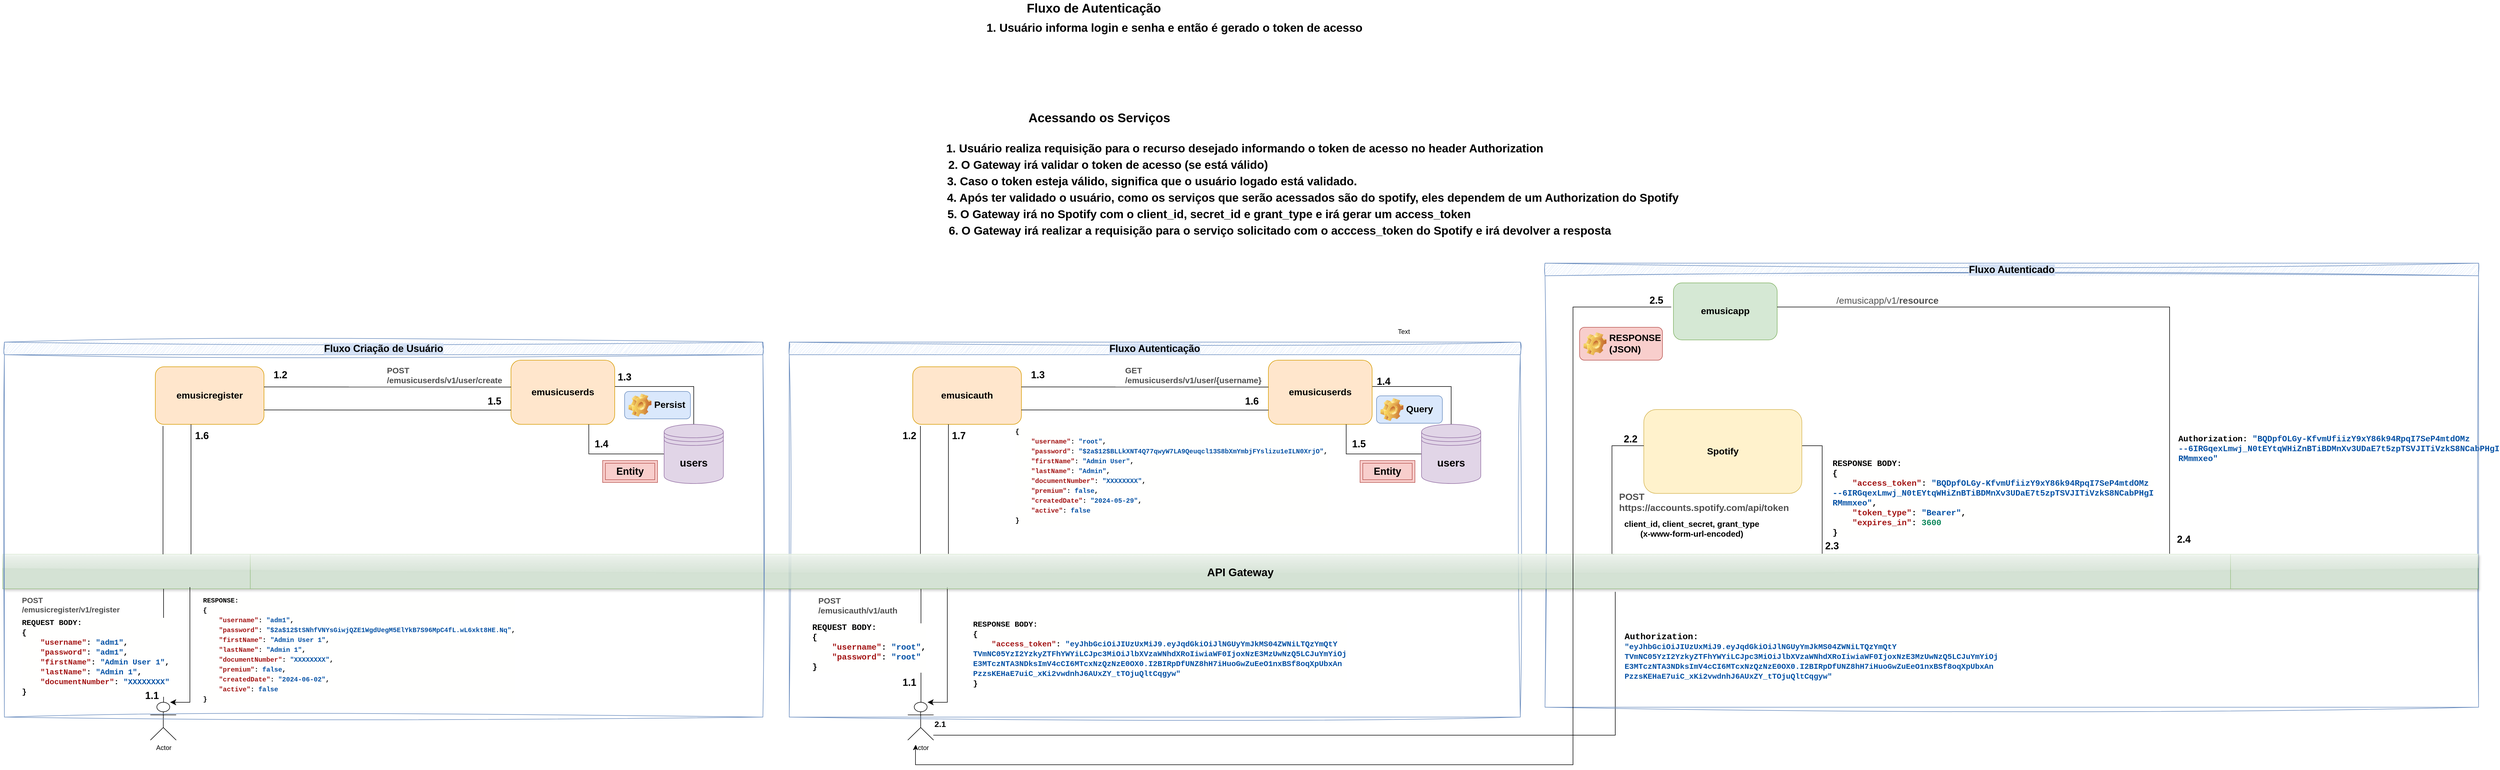 <mxfile version="24.4.13" type="github">
  <diagram name="Página-1" id="m4aAeRVmK_SpN2Lb98Ue">
    <mxGraphModel dx="3086" dy="1766" grid="1" gridSize="10" guides="1" tooltips="1" connect="1" arrows="1" fold="1" page="1" pageScale="1" pageWidth="400" pageHeight="1000" math="0" shadow="0">
      <root>
        <mxCell id="0" />
        <mxCell id="1" parent="0" />
        <mxCell id="HubkeISPRBbHYDE73yQU-1" value="Actor" style="shape=umlActor;verticalLabelPosition=bottom;verticalAlign=top;html=1;outlineConnect=0;" parent="1" vertex="1">
          <mxGeometry x="256" y="841" width="47" height="69" as="geometry" />
        </mxCell>
        <mxCell id="HubkeISPRBbHYDE73yQU-2" value="emusicauth" style="rounded=1;whiteSpace=wrap;html=1;fontSize=17;fillColor=#ffe6cc;strokeColor=#d79b00;fontStyle=1" parent="1" vertex="1">
          <mxGeometry x="265" y="229" width="198" height="105" as="geometry" />
        </mxCell>
        <mxCell id="HubkeISPRBbHYDE73yQU-3" value="" style="edgeStyle=elbowEdgeStyle;elbow=vertical;endArrow=none;html=1;curved=0;rounded=0;endSize=8;startSize=8;endFill=0;" parent="1" edge="1">
          <mxGeometry width="50" height="50" relative="1" as="geometry">
            <mxPoint x="279" y="571" as="sourcePoint" />
            <mxPoint x="279" y="337" as="targetPoint" />
            <Array as="points" />
          </mxGeometry>
        </mxCell>
        <mxCell id="HubkeISPRBbHYDE73yQU-4" value="" style="line;strokeWidth=1;direction=south;html=1;" parent="1" vertex="1">
          <mxGeometry x="275" y="634" width="10" height="207" as="geometry" />
        </mxCell>
        <mxCell id="HubkeISPRBbHYDE73yQU-5" value="&lt;div style=&quot;color: rgb(0, 0, 0); background-color: rgb(255, 255, 254); font-family: Consolas, &amp;quot;Courier New&amp;quot;, monospace; font-size: 14px; line-height: 18px; white-space: pre;&quot;&gt;&lt;div style=&quot;font-size: 14px;&quot;&gt;&lt;span style=&quot;color: rgb(0, 0, 0); font-size: 14px;&quot;&gt;RESPONSE BODY:&lt;/span&gt;&lt;/div&gt;&lt;div style=&quot;font-size: 14px;&quot;&gt;&lt;span style=&quot;color: rgb(0, 0, 0); font-size: 14px;&quot;&gt;{&lt;/span&gt;&lt;/div&gt;&lt;div style=&quot;font-size: 14px;&quot;&gt;&lt;span style=&quot;color: rgb(0, 0, 0); font-size: 14px;&quot;&gt;&amp;nbsp;&amp;nbsp;&amp;nbsp;&amp;nbsp;&lt;/span&gt;&lt;span style=&quot;color: rgb(163, 21, 21); font-size: 14px;&quot;&gt;&quot;access_token&quot;&lt;/span&gt;&lt;span style=&quot;color: rgb(0, 0, 0); font-size: 14px;&quot;&gt;:&amp;nbsp;&lt;/span&gt;&lt;span style=&quot;color: rgb(4, 81, 165); font-size: 14px;&quot;&gt;&quot;eyJhbGciOiJIUzUxMiJ9.eyJqdGkiOiJlNGUyYmJkMS04ZWNiLTQzYmQtY&lt;/span&gt;&lt;/div&gt;&lt;div style=&quot;font-size: 14px;&quot;&gt;&lt;span style=&quot;color: rgb(4, 81, 165); font-size: 14px;&quot;&gt;TVmNC05YzI2YzkyZTFhYWYiLCJpc3MiOiJlbXVzaWNhdXRoIiwiaWF0IjoxNzE3MzUwNzQ5LCJuYmYiOj&lt;/span&gt;&lt;/div&gt;&lt;div style=&quot;font-size: 14px;&quot;&gt;&lt;span style=&quot;color: rgb(4, 81, 165); font-size: 14px;&quot;&gt;E3MTczNTA3NDksImV4cCI6MTcxNzQzNzE0OX0.I2BIRpDfUNZ8hH7iHuoGwZuEeO1nxBSf8oqXpUbxAn&lt;/span&gt;&lt;/div&gt;&lt;div style=&quot;font-size: 14px;&quot;&gt;&lt;span style=&quot;color: rgb(4, 81, 165); font-size: 14px;&quot;&gt;PzzsKEHaE7uiC_xKi2vwdnhJ6AUxZY_tTOjuQltCqgyw&quot;&lt;/span&gt;&lt;/div&gt;&lt;div style=&quot;font-size: 14px;&quot;&gt;&lt;span style=&quot;color: rgb(0, 0, 0); font-size: 14px;&quot;&gt;}&lt;/span&gt;&lt;/div&gt;&lt;/div&gt;" style="text;whiteSpace=wrap;html=1;fontSize=14;fontStyle=1" parent="1" vertex="1">
          <mxGeometry x="373" y="682.5" width="549" height="72" as="geometry" />
        </mxCell>
        <mxCell id="HubkeISPRBbHYDE73yQU-6" style="edgeStyle=orthogonalEdgeStyle;rounded=0;orthogonalLoop=1;jettySize=auto;html=1;entryX=0.5;entryY=0;entryDx=0;entryDy=0;strokeWidth=1;endArrow=none;endFill=0;" parent="1" source="HubkeISPRBbHYDE73yQU-7" target="HubkeISPRBbHYDE73yQU-15" edge="1">
          <mxGeometry relative="1" as="geometry">
            <Array as="points">
              <mxPoint x="1246" y="265" />
            </Array>
          </mxGeometry>
        </mxCell>
        <mxCell id="HubkeISPRBbHYDE73yQU-7" value="emusicuserds" style="rounded=1;whiteSpace=wrap;html=1;fontSize=17;fillColor=#ffe6cc;strokeColor=#d79b00;fontStyle=1" parent="1" vertex="1">
          <mxGeometry x="913" y="217" width="189" height="117" as="geometry" />
        </mxCell>
        <mxCell id="HubkeISPRBbHYDE73yQU-8" value="1.3" style="text;html=1;align=center;verticalAlign=middle;whiteSpace=wrap;rounded=0;fontSize=18;fontStyle=1" parent="1" vertex="1">
          <mxGeometry x="463" y="229" width="60" height="30" as="geometry" />
        </mxCell>
        <mxCell id="HubkeISPRBbHYDE73yQU-9" value="" style="endArrow=none;html=1;rounded=0;endFill=0;" parent="1" edge="1">
          <mxGeometry width="50" height="50" relative="1" as="geometry">
            <mxPoint x="463" y="265.75" as="sourcePoint" />
            <mxPoint x="913" y="266" as="targetPoint" />
          </mxGeometry>
        </mxCell>
        <mxCell id="HubkeISPRBbHYDE73yQU-10" value="" style="endArrow=none;html=1;rounded=0;entryX=1;entryY=0.75;entryDx=0;entryDy=0;endFill=0;" parent="1" target="HubkeISPRBbHYDE73yQU-2" edge="1">
          <mxGeometry width="50" height="50" relative="1" as="geometry">
            <mxPoint x="913" y="308" as="sourcePoint" />
            <mxPoint x="508" y="310" as="targetPoint" />
          </mxGeometry>
        </mxCell>
        <mxCell id="HubkeISPRBbHYDE73yQU-12" value="" style="line;strokeWidth=1;direction=south;html=1;" parent="1" vertex="1">
          <mxGeometry x="325" y="334" width="10" height="237" as="geometry" />
        </mxCell>
        <mxCell id="HubkeISPRBbHYDE73yQU-13" value="" style="edgeStyle=segmentEdgeStyle;endArrow=classic;html=1;curved=0;rounded=0;endSize=8;startSize=8;" parent="1" edge="1">
          <mxGeometry width="50" height="50" relative="1" as="geometry">
            <mxPoint x="328" y="631" as="sourcePoint" />
            <mxPoint x="292" y="841" as="targetPoint" />
            <Array as="points">
              <mxPoint x="328" y="841" />
            </Array>
          </mxGeometry>
        </mxCell>
        <mxCell id="HubkeISPRBbHYDE73yQU-14" style="edgeStyle=orthogonalEdgeStyle;rounded=0;orthogonalLoop=1;jettySize=auto;html=1;entryX=0.75;entryY=1;entryDx=0;entryDy=0;endArrow=none;endFill=0;" parent="1" source="HubkeISPRBbHYDE73yQU-15" target="HubkeISPRBbHYDE73yQU-7" edge="1">
          <mxGeometry relative="1" as="geometry" />
        </mxCell>
        <mxCell id="HubkeISPRBbHYDE73yQU-15" value="users" style="shape=datastore;whiteSpace=wrap;html=1;fillColor=#e1d5e7;strokeColor=#9673a6;fontSize=19;fontStyle=1" parent="1" vertex="1">
          <mxGeometry x="1192" y="334" width="108" height="108" as="geometry" />
        </mxCell>
        <mxCell id="HubkeISPRBbHYDE73yQU-16" value="1.5" style="text;html=1;align=center;verticalAlign=middle;whiteSpace=wrap;rounded=0;fontSize=18;fontStyle=1" parent="1" vertex="1">
          <mxGeometry x="1048" y="355" width="60" height="30" as="geometry" />
        </mxCell>
        <mxCell id="HubkeISPRBbHYDE73yQU-17" value="1.6" style="text;html=1;align=center;verticalAlign=middle;whiteSpace=wrap;rounded=0;fontSize=18;fontStyle=1" parent="1" vertex="1">
          <mxGeometry x="853" y="277" width="60" height="30" as="geometry" />
        </mxCell>
        <mxCell id="HubkeISPRBbHYDE73yQU-18" value="&lt;font style=&quot;font-size: 18px;&quot;&gt;Fluxo Autenticação&lt;/font&gt;" style="swimlane;whiteSpace=wrap;html=1;strokeColor=#6c8ebf;fillColor=#dae8fc;fillStyle=auto;swimlaneFillColor=none;shadow=0;sketch=1;curveFitting=1;jiggle=2;rounded=0;labelBackgroundColor=#D4E1F5;" parent="1" vertex="1">
          <mxGeometry x="40" y="184" width="1332" height="684" as="geometry" />
        </mxCell>
        <mxCell id="HubkeISPRBbHYDE73yQU-19" value="1.7" style="text;html=1;align=center;verticalAlign=middle;whiteSpace=wrap;rounded=0;fontSize=18;fontStyle=1" parent="HubkeISPRBbHYDE73yQU-18" vertex="1">
          <mxGeometry x="279" y="156" width="60" height="30" as="geometry" />
        </mxCell>
        <mxCell id="HubkeISPRBbHYDE73yQU-20" value="&lt;div style=&quot;color: rgb(0, 0, 0); background-color: rgb(255, 255, 254); font-family: Consolas, &amp;quot;Courier New&amp;quot;, monospace; font-size: 15px; line-height: 18px; white-space: pre;&quot;&gt;&lt;div style=&quot;font-size: 15px;&quot;&gt;&lt;span style=&quot;color: rgb(0, 0, 0); font-size: 15px;&quot;&gt;&lt;span&gt;REQUEST BODY:&lt;/span&gt;&lt;/span&gt;&lt;/div&gt;&lt;div style=&quot;font-size: 15px;&quot;&gt;&lt;span style=&quot;color: rgb(0, 0, 0); font-size: 15px;&quot;&gt;{&lt;/span&gt;&lt;/div&gt;&lt;div style=&quot;font-size: 15px;&quot;&gt;&lt;span style=&quot;color: rgb(0, 0, 0); font-size: 15px;&quot;&gt;&amp;nbsp;&amp;nbsp;&amp;nbsp;&amp;nbsp;&lt;/span&gt;&lt;span style=&quot;color: rgb(163, 21, 21); font-size: 15px;&quot;&gt;&quot;username&quot;&lt;/span&gt;&lt;span style=&quot;color: rgb(0, 0, 0); font-size: 15px;&quot;&gt;:&amp;nbsp;&lt;/span&gt;&lt;span style=&quot;color: rgb(4, 81, 165); font-size: 15px;&quot;&gt;&quot;root&quot;&lt;/span&gt;&lt;span style=&quot;color: rgb(0, 0, 0); font-size: 15px;&quot;&gt;,&lt;/span&gt;&lt;/div&gt;&lt;div style=&quot;font-size: 15px;&quot;&gt;&lt;span style=&quot;color: rgb(0, 0, 0); font-size: 15px;&quot;&gt;&amp;nbsp;&amp;nbsp;&amp;nbsp;&amp;nbsp;&lt;/span&gt;&lt;span style=&quot;color: rgb(163, 21, 21); font-size: 15px;&quot;&gt;&quot;password&quot;&lt;/span&gt;&lt;span style=&quot;color: rgb(0, 0, 0); font-size: 15px;&quot;&gt;:&amp;nbsp;&lt;/span&gt;&lt;span style=&quot;color: rgb(4, 81, 165); font-size: 15px;&quot;&gt;&quot;root&quot;&lt;/span&gt;&lt;/div&gt;&lt;div style=&quot;font-size: 15px;&quot;&gt;&lt;span style=&quot;color: rgb(0, 0, 0); font-size: 15px;&quot;&gt;}&lt;/span&gt;&lt;/div&gt;&lt;/div&gt;" style="text;whiteSpace=wrap;html=1;fontSize=15;fontStyle=1" parent="HubkeISPRBbHYDE73yQU-18" vertex="1">
          <mxGeometry x="40" y="506" width="171" height="90" as="geometry" />
        </mxCell>
        <mxCell id="HubkeISPRBbHYDE73yQU-21" value="1.2" style="text;html=1;align=center;verticalAlign=middle;whiteSpace=wrap;rounded=0;fontSize=18;fontStyle=1" parent="HubkeISPRBbHYDE73yQU-18" vertex="1">
          <mxGeometry x="189" y="156" width="60" height="30" as="geometry" />
        </mxCell>
        <mxCell id="HubkeISPRBbHYDE73yQU-22" value="1.4" style="text;html=1;align=center;verticalAlign=middle;whiteSpace=wrap;rounded=0;fontSize=18;fontStyle=1" parent="HubkeISPRBbHYDE73yQU-18" vertex="1">
          <mxGeometry x="1053" y="54" width="60" height="36" as="geometry" />
        </mxCell>
        <mxCell id="54NVkYO0RwHS4AZu1aeB-1" value="&lt;span style=&quot;color: rgb(80, 80, 80); font-family: OpenSans, Helvetica, Arial, sans-serif; font-size: 15px; font-style: normal; font-variant-ligatures: normal; font-variant-caps: normal; letter-spacing: normal; orphans: 2; text-align: left; text-indent: 0px; text-transform: none; white-space: pre-wrap; widows: 2; word-spacing: 0px; -webkit-text-stroke-width: 0px; background-color: rgb(255, 255, 255); text-decoration-style: initial; text-decoration-color: initial; float: none; display: inline !important;&quot;&gt;POST /emusicauth/v1/auth&lt;/span&gt;" style="text;whiteSpace=wrap;html=1;fontSize=15;fontStyle=1" parent="HubkeISPRBbHYDE73yQU-18" vertex="1">
          <mxGeometry x="50.5" y="456" width="150" height="40" as="geometry" />
        </mxCell>
        <mxCell id="HubkeISPRBbHYDE73yQU-41" value="1.1" style="text;html=1;align=center;verticalAlign=middle;whiteSpace=wrap;rounded=0;fontSize=18;fontStyle=1" parent="HubkeISPRBbHYDE73yQU-18" vertex="1">
          <mxGeometry x="189" y="606" width="60" height="30" as="geometry" />
        </mxCell>
        <mxCell id="54NVkYO0RwHS4AZu1aeB-2" value="&lt;span style=&quot;color: rgb(80, 80, 80); font-family: OpenSans, Helvetica, Arial, sans-serif; font-size: 15px; font-style: normal; font-variant-ligatures: normal; font-variant-caps: normal; letter-spacing: normal; orphans: 2; text-align: left; text-indent: 0px; text-transform: none; white-space: pre-wrap; widows: 2; word-spacing: 0px; -webkit-text-stroke-width: 0px; background-color: rgb(255, 255, 255); text-decoration-style: initial; text-decoration-color: initial; float: none; display: inline !important;&quot;&gt;GET /emusicuserds/v1/user/{username}&lt;/span&gt;" style="text;whiteSpace=wrap;html=1;fontStyle=1;fontSize=15;" parent="HubkeISPRBbHYDE73yQU-18" vertex="1">
          <mxGeometry x="610" y="36" width="160" height="40" as="geometry" />
        </mxCell>
        <mxCell id="54NVkYO0RwHS4AZu1aeB-3" value="Query" style="label;whiteSpace=wrap;html=1;image=img/clipart/Gear_128x128.png;fillColor=#dae8fc;strokeColor=#6c8ebf;fontSize=17;" parent="HubkeISPRBbHYDE73yQU-18" vertex="1">
          <mxGeometry x="1070" y="98" width="120" height="50" as="geometry" />
        </mxCell>
        <mxCell id="54NVkYO0RwHS4AZu1aeB-4" value="&lt;font style=&quot;font-size: 18px;&quot;&gt;Entity&lt;/font&gt;" style="shape=ext;margin=3;double=1;whiteSpace=wrap;html=1;align=center;fontStyle=1;fillColor=#f8cecc;strokeColor=#b85450;fontSize=18;" parent="HubkeISPRBbHYDE73yQU-18" vertex="1">
          <mxGeometry x="1040" y="216" width="100" height="40" as="geometry" />
        </mxCell>
        <mxCell id="RFRJ3tq-FY7Jv9GimgM4-1" value="&lt;div style=&quot;color: rgb(0, 0, 0); background-color: rgb(255, 255, 254); font-family: Consolas, &amp;quot;Courier New&amp;quot;, monospace; font-size: 12px; line-height: 18px; white-space: pre;&quot;&gt;&lt;div&gt;&lt;span style=&quot;color: #000000;&quot;&gt;{&lt;/span&gt;&lt;/div&gt;&lt;div&gt;&lt;span style=&quot;color: #000000;&quot;&gt;&amp;nbsp;&amp;nbsp;&amp;nbsp;&amp;nbsp;&lt;/span&gt;&lt;span style=&quot;color: #a31515;&quot;&gt;&quot;username&quot;&lt;/span&gt;&lt;span style=&quot;color: #000000;&quot;&gt;:&amp;nbsp;&lt;/span&gt;&lt;span style=&quot;color: #0451a5;&quot;&gt;&quot;root&quot;&lt;/span&gt;&lt;span style=&quot;color: #000000;&quot;&gt;,&lt;/span&gt;&lt;/div&gt;&lt;div&gt;&lt;span style=&quot;color: #000000;&quot;&gt;&amp;nbsp;&amp;nbsp;&amp;nbsp;&amp;nbsp;&lt;/span&gt;&lt;span style=&quot;color: #a31515;&quot;&gt;&quot;password&quot;&lt;/span&gt;&lt;span style=&quot;color: #000000;&quot;&gt;:&amp;nbsp;&lt;/span&gt;&lt;span style=&quot;color: #0451a5;&quot;&gt;&quot;$2a$12$BLLkXNT4Q77qwyW7LA9Qeuqcl13S8bXmYmbjFYslizu1eILN0XrjO&quot;&lt;/span&gt;&lt;span style=&quot;color: #000000;&quot;&gt;,&lt;/span&gt;&lt;/div&gt;&lt;div&gt;&lt;span style=&quot;color: #000000;&quot;&gt;&amp;nbsp;&amp;nbsp;&amp;nbsp;&amp;nbsp;&lt;/span&gt;&lt;span style=&quot;color: #a31515;&quot;&gt;&quot;firstName&quot;&lt;/span&gt;&lt;span style=&quot;color: #000000;&quot;&gt;:&amp;nbsp;&lt;/span&gt;&lt;span style=&quot;color: #0451a5;&quot;&gt;&quot;Admin&amp;nbsp;User&quot;&lt;/span&gt;&lt;span style=&quot;color: #000000;&quot;&gt;,&lt;/span&gt;&lt;/div&gt;&lt;div&gt;&lt;span style=&quot;color: #000000;&quot;&gt;&amp;nbsp;&amp;nbsp;&amp;nbsp;&amp;nbsp;&lt;/span&gt;&lt;span style=&quot;color: #a31515;&quot;&gt;&quot;lastName&quot;&lt;/span&gt;&lt;span style=&quot;color: #000000;&quot;&gt;:&amp;nbsp;&lt;/span&gt;&lt;span style=&quot;color: #0451a5;&quot;&gt;&quot;Admin&quot;&lt;/span&gt;&lt;span style=&quot;color: #000000;&quot;&gt;,&lt;/span&gt;&lt;/div&gt;&lt;div&gt;&lt;span style=&quot;color: #000000;&quot;&gt;&amp;nbsp;&amp;nbsp;&amp;nbsp;&amp;nbsp;&lt;/span&gt;&lt;span style=&quot;color: #a31515;&quot;&gt;&quot;documentNumber&quot;&lt;/span&gt;&lt;span style=&quot;color: #000000;&quot;&gt;:&amp;nbsp;&lt;/span&gt;&lt;span style=&quot;color: #0451a5;&quot;&gt;&quot;XXXXXXXX&quot;&lt;/span&gt;&lt;span style=&quot;color: #000000;&quot;&gt;,&lt;/span&gt;&lt;/div&gt;&lt;div&gt;&lt;span style=&quot;color: #000000;&quot;&gt;&amp;nbsp;&amp;nbsp;&amp;nbsp;&amp;nbsp;&lt;/span&gt;&lt;span style=&quot;color: #a31515;&quot;&gt;&quot;premium&quot;&lt;/span&gt;&lt;span style=&quot;color: #000000;&quot;&gt;:&amp;nbsp;&lt;/span&gt;&lt;span style=&quot;color: rgb(4, 81, 165);&quot;&gt;false&lt;/span&gt;&lt;span style=&quot;color: #000000;&quot;&gt;,&lt;/span&gt;&lt;/div&gt;&lt;div&gt;&lt;span style=&quot;color: #000000;&quot;&gt;&amp;nbsp;&amp;nbsp;&amp;nbsp;&amp;nbsp;&lt;/span&gt;&lt;span style=&quot;color: #a31515;&quot;&gt;&quot;createdDate&quot;&lt;/span&gt;&lt;span style=&quot;color: #000000;&quot;&gt;:&amp;nbsp;&lt;/span&gt;&lt;span style=&quot;color: #0451a5;&quot;&gt;&quot;2024-05-29&quot;&lt;/span&gt;&lt;span style=&quot;color: #000000;&quot;&gt;,&lt;/span&gt;&lt;/div&gt;&lt;div&gt;&lt;span style=&quot;color: #000000;&quot;&gt;&amp;nbsp;&amp;nbsp;&amp;nbsp;&amp;nbsp;&lt;/span&gt;&lt;span style=&quot;color: #a31515;&quot;&gt;&quot;active&quot;&lt;/span&gt;&lt;span style=&quot;color: #000000;&quot;&gt;:&amp;nbsp;&lt;/span&gt;&lt;span style=&quot;color: rgb(4, 81, 165);&quot;&gt;false&lt;/span&gt;&lt;/div&gt;&lt;div&gt;&lt;span style=&quot;color: #000000;&quot;&gt;}&lt;/span&gt;&lt;/div&gt;&lt;/div&gt;" style="text;whiteSpace=wrap;html=1;fontStyle=1" vertex="1" parent="HubkeISPRBbHYDE73yQU-18">
          <mxGeometry x="410" y="148" width="470" height="176" as="geometry" />
        </mxCell>
        <mxCell id="HubkeISPRBbHYDE73yQU-23" value="emusicapp" style="rounded=1;whiteSpace=wrap;html=1;fontSize=17;fontStyle=1;fillColor=#d5e8d4;strokeColor=#82b366;" parent="1" vertex="1">
          <mxGeometry x="1651" y="76" width="189" height="104" as="geometry" />
        </mxCell>
        <mxCell id="HubkeISPRBbHYDE73yQU-25" style="edgeStyle=orthogonalEdgeStyle;rounded=0;orthogonalLoop=1;jettySize=auto;html=1;endArrow=none;endFill=0;" parent="1" source="HubkeISPRBbHYDE73yQU-26" edge="1">
          <mxGeometry relative="1" as="geometry">
            <mxPoint x="1922" y="570" as="targetPoint" />
            <Array as="points">
              <mxPoint x="1922" y="373" />
            </Array>
          </mxGeometry>
        </mxCell>
        <mxCell id="HubkeISPRBbHYDE73yQU-26" value="Spotify" style="rounded=1;whiteSpace=wrap;html=1;fontSize=17;fontStyle=1;fillColor=#fff2cc;strokeColor=#d6b656;" parent="1" vertex="1">
          <mxGeometry x="1597" y="307" width="288" height="153" as="geometry" />
        </mxCell>
        <mxCell id="HubkeISPRBbHYDE73yQU-27" value="" style="edgeStyle=segmentEdgeStyle;endArrow=none;html=1;curved=0;rounded=0;endSize=8;startSize=8;endFill=0;" parent="1" edge="1">
          <mxGeometry width="50" height="50" relative="1" as="geometry">
            <mxPoint x="1543" y="571" as="sourcePoint" />
            <mxPoint x="1597" y="373" as="targetPoint" />
            <Array as="points">
              <mxPoint x="1539" y="571" />
              <mxPoint x="1539" y="373" />
            </Array>
          </mxGeometry>
        </mxCell>
        <mxCell id="HubkeISPRBbHYDE73yQU-29" value="2.2" style="text;html=1;align=center;verticalAlign=middle;whiteSpace=wrap;rounded=0;fontSize=18;fontStyle=1" parent="1" vertex="1">
          <mxGeometry x="1543" y="346" width="60" height="30" as="geometry" />
        </mxCell>
        <mxCell id="HubkeISPRBbHYDE73yQU-30" value="&lt;div style=&quot;color: rgb(0, 0, 0); background-color: rgb(255, 255, 254); font-family: Consolas, &amp;quot;Courier New&amp;quot;, monospace; font-size: 15px; line-height: 18px; white-space: pre;&quot;&gt;&lt;div style=&quot;font-size: 15px;&quot;&gt;&lt;span style=&quot;color: rgb(0, 0, 0); font-size: 15px;&quot;&gt;RESPONSE BODY:&lt;/span&gt;&lt;/div&gt;&lt;div style=&quot;font-size: 15px;&quot;&gt;&lt;span style=&quot;color: rgb(0, 0, 0); font-size: 15px;&quot;&gt;{&lt;/span&gt;&lt;/div&gt;&lt;div style=&quot;font-size: 15px;&quot;&gt;&lt;span style=&quot;color: rgb(0, 0, 0); font-size: 15px;&quot;&gt;&amp;nbsp;&amp;nbsp;&amp;nbsp;&amp;nbsp;&lt;/span&gt;&lt;span style=&quot;color: rgb(163, 21, 21); font-size: 15px;&quot;&gt;&quot;access_token&quot;&lt;/span&gt;&lt;span style=&quot;color: rgb(0, 0, 0); font-size: 15px;&quot;&gt;:&amp;nbsp;&lt;/span&gt;&lt;span style=&quot;color: rgb(4, 81, 165); font-size: 15px;&quot;&gt;&quot;BQDpfOLGy-KfvmUfiizY9xY86k94RpqI7SeP4mtdOMz&lt;/span&gt;&lt;/div&gt;&lt;div style=&quot;font-size: 15px;&quot;&gt;&lt;span style=&quot;color: rgb(4, 81, 165); font-size: 15px;&quot;&gt;--6IRGqexLmwj_N0tE&lt;/span&gt;&lt;span style=&quot;color: rgb(4, 81, 165);&quot;&gt;YtqWHiZnBTiBDMnXv3UDaE7t5zpTSVJITiVzkS8NCabPHgI&lt;/span&gt;&lt;/div&gt;&lt;div style=&quot;font-size: 15px;&quot;&gt;&lt;span style=&quot;color: rgb(4, 81, 165);&quot;&gt;RMmmxeo&quot;&lt;/span&gt;,&lt;/div&gt;&lt;div style=&quot;font-size: 15px;&quot;&gt;&lt;span style=&quot;color: rgb(0, 0, 0); font-size: 15px;&quot;&gt;&amp;nbsp;&amp;nbsp;&amp;nbsp;&amp;nbsp;&lt;/span&gt;&lt;span style=&quot;color: rgb(163, 21, 21); font-size: 15px;&quot;&gt;&quot;token_type&quot;&lt;/span&gt;&lt;span style=&quot;color: rgb(0, 0, 0); font-size: 15px;&quot;&gt;:&amp;nbsp;&lt;/span&gt;&lt;span style=&quot;color: rgb(4, 81, 165); font-size: 15px;&quot;&gt;&quot;Bearer&quot;&lt;/span&gt;&lt;span style=&quot;color: rgb(0, 0, 0); font-size: 15px;&quot;&gt;,&lt;/span&gt;&lt;/div&gt;&lt;div style=&quot;font-size: 15px;&quot;&gt;&lt;span style=&quot;color: rgb(0, 0, 0); font-size: 15px;&quot;&gt;&amp;nbsp;&amp;nbsp;&amp;nbsp;&amp;nbsp;&lt;/span&gt;&lt;span style=&quot;color: rgb(163, 21, 21); font-size: 15px;&quot;&gt;&quot;expires_in&quot;&lt;/span&gt;&lt;span style=&quot;color: rgb(0, 0, 0); font-size: 15px;&quot;&gt;:&amp;nbsp;&lt;/span&gt;&lt;span style=&quot;color: rgb(9, 134, 88); font-size: 15px;&quot;&gt;3600&lt;/span&gt;&lt;/div&gt;&lt;div style=&quot;font-size: 15px;&quot;&gt;&lt;span style=&quot;color: rgb(0, 0, 0); font-size: 15px;&quot;&gt;}&lt;/span&gt;&lt;/div&gt;&lt;/div&gt;" style="text;whiteSpace=wrap;html=1;fontSize=15;fontStyle=1" parent="1" vertex="1">
          <mxGeometry x="1939" y="391" width="549" height="89" as="geometry" />
        </mxCell>
        <mxCell id="HubkeISPRBbHYDE73yQU-33" value="2.4" style="text;html=1;align=center;verticalAlign=middle;whiteSpace=wrap;rounded=0;fontSize=18;fontStyle=1" parent="1" vertex="1">
          <mxGeometry x="2551" y="529" width="60" height="30" as="geometry" />
        </mxCell>
        <mxCell id="HubkeISPRBbHYDE73yQU-34" value="&lt;div style=&quot;background-color: rgb(255, 255, 254); font-family: Consolas, &amp;quot;Courier New&amp;quot;, monospace; font-size: 15px; line-height: 18px; white-space: pre;&quot;&gt;&lt;div style=&quot;font-size: 15px;&quot;&gt;Authorization: &lt;span style=&quot;color: rgb(4, 81, 165);&quot;&gt;&quot;BQDpfOLGy-KfvmUfiizY9xY86k94RpqI7SeP4mtdOMz&lt;/span&gt;&lt;br&gt;&lt;/div&gt;&lt;div style=&quot;color: rgb(0, 0, 0); font-size: 15px;&quot;&gt;&lt;span style=&quot;color: rgb(4, 81, 165); font-size: 15px;&quot;&gt;--6IRGqexLmwj_N0tE&lt;/span&gt;&lt;span style=&quot;color: rgb(4, 81, 165);&quot;&gt;YtqWHiZnBTiBDMnXv3UDaE7t5zpTSVJITiVzkS8NCabPHgI&lt;/span&gt;&lt;/div&gt;&lt;div style=&quot;color: rgb(0, 0, 0); font-size: 15px;&quot;&gt;&lt;span style=&quot;color: rgb(4, 81, 165);&quot;&gt;RMmmxeo&quot;&lt;/span&gt;&lt;/div&gt;&lt;/div&gt;" style="text;whiteSpace=wrap;html=1;fontSize=15;fontStyle=1" parent="1" vertex="1">
          <mxGeometry x="2569" y="346" width="549" height="108" as="geometry" />
        </mxCell>
        <mxCell id="HubkeISPRBbHYDE73yQU-38" value="" style="shape=partialRectangle;whiteSpace=wrap;html=1;bottom=0;right=0;fillColor=none;rotation=-180;fontStyle=0" parent="1" vertex="1">
          <mxGeometry x="303" y="640" width="1242" height="261" as="geometry" />
        </mxCell>
        <mxCell id="HubkeISPRBbHYDE73yQU-39" value="2.1" style="text;html=1;align=center;verticalAlign=middle;whiteSpace=wrap;rounded=0;fontSize=15;fontStyle=1" parent="1" vertex="1">
          <mxGeometry x="285" y="865" width="60" height="30" as="geometry" />
        </mxCell>
        <mxCell id="HubkeISPRBbHYDE73yQU-40" value="&lt;br style=&quot;font-size: 17px;&quot;&gt;&lt;span style=&quot;color: rgb(80, 80, 80); font-family: OpenSans, Helvetica, Arial, sans-serif; font-size: 17px; font-style: normal; font-variant-ligatures: normal; font-variant-caps: normal; font-weight: 400; letter-spacing: normal; orphans: 2; text-align: left; text-indent: 0px; text-transform: none; white-space: pre-wrap; widows: 2; word-spacing: 0px; -webkit-text-stroke-width: 0px; background-color: rgb(255, 255, 255); text-decoration-style: initial; text-decoration-color: initial; float: none; display: inline !important;&quot;&gt;/emusicapp/v1/&lt;/span&gt;&lt;span style=&quot;color: rgb(80, 80, 80); font-family: OpenSans, Helvetica, Arial, sans-serif; font-size: 17px; font-style: normal; font-variant-ligatures: normal; font-variant-caps: normal; letter-spacing: normal; orphans: 2; text-align: left; text-indent: 0px; text-transform: none; white-space: pre-wrap; widows: 2; word-spacing: 0px; -webkit-text-stroke-width: 0px; background-color: rgb(255, 255, 255); text-decoration-style: initial; text-decoration-color: initial; float: none; display: inline !important;&quot;&gt;&lt;b style=&quot;font-size: 17px;&quot;&gt;resource&lt;/b&gt;&lt;/span&gt;&lt;div style=&quot;font-size: 17px;&quot;&gt;&lt;br style=&quot;font-size: 17px;&quot;&gt;&lt;/div&gt;" style="text;html=1;align=center;verticalAlign=middle;whiteSpace=wrap;rounded=0;fontSize=17;" parent="1" vertex="1">
          <mxGeometry x="2011" y="94" width="60" height="30" as="geometry" />
        </mxCell>
        <mxCell id="HubkeISPRBbHYDE73yQU-42" value="&lt;font style=&quot;font-size: 18px;&quot;&gt;Fluxo Autenticado&lt;/font&gt;" style="swimlane;whiteSpace=wrap;html=1;strokeColor=#6c8ebf;fillColor=#dae8fc;fillStyle=auto;swimlaneFillColor=none;shadow=0;sketch=1;curveFitting=1;jiggle=2;rounded=0;labelBackgroundColor=#D4E1F5;" parent="1" vertex="1">
          <mxGeometry x="1417" y="40" width="1701" height="810" as="geometry" />
        </mxCell>
        <mxCell id="HubkeISPRBbHYDE73yQU-44" value="API Gateway" style="shape=process;whiteSpace=wrap;html=1;backgroundOutline=1;fontSize=20;fillColor=#d5e8d4;strokeColor=#82b366;opacity=70;fontStyle=1;rounded=0;glass=1;shadow=1;" parent="HubkeISPRBbHYDE73yQU-42" vertex="1">
          <mxGeometry x="-2810" y="531" width="4510" height="63" as="geometry" />
        </mxCell>
        <mxCell id="HubkeISPRBbHYDE73yQU-32" value="" style="edgeStyle=segmentEdgeStyle;endArrow=none;html=1;curved=0;rounded=0;endSize=8;startSize=8;endFill=0;" parent="HubkeISPRBbHYDE73yQU-42" edge="1">
          <mxGeometry width="50" height="50" relative="1" as="geometry">
            <mxPoint x="1138" y="530" as="sourcePoint" />
            <mxPoint x="423" y="80" as="targetPoint" />
            <Array as="points">
              <mxPoint x="1138" y="80" />
            </Array>
          </mxGeometry>
        </mxCell>
        <mxCell id="HubkeISPRBbHYDE73yQU-24" value="&lt;div style=&quot;color: rgb(0, 0, 0); background-color: rgb(255, 255, 254); font-family: Consolas, &amp;quot;Courier New&amp;quot;, monospace; font-size: 16px; line-height: 18px; white-space: pre;&quot;&gt;&lt;div style=&quot;&quot;&gt;&lt;span style=&quot;color: rgb(0, 0, 0);&quot;&gt;Authorization:&lt;/span&gt;&lt;/div&gt;&lt;div style=&quot;&quot;&gt;&lt;span style=&quot;color: rgb(4, 81, 165); font-size: 14px;&quot;&gt;&quot;eyJhbGciOiJIUzUxMiJ9.eyJqdGkiOiJlNGUyYmJkMS04ZWNiLTQzYmQtY&lt;/span&gt;&lt;br&gt;&lt;/div&gt;&lt;div style=&quot;font-size: 14px;&quot;&gt;&lt;span style=&quot;color: rgb(4, 81, 165); font-size: 14px;&quot;&gt;TVmNC05YzI2YzkyZTFhYWYiLCJpc3MiOiJlbXVzaWNhdXRoIiwiaWF0IjoxNzE3MzUwNzQ5LCJuYmYiOj&lt;/span&gt;&lt;/div&gt;&lt;div style=&quot;font-size: 14px;&quot;&gt;&lt;span style=&quot;color: rgb(4, 81, 165); font-size: 14px;&quot;&gt;E3MTczNTA3NDksImV4cCI6MTcxNzQzNzE0OX0.I2BIRpDfUNZ8hH7iHuoGwZuEeO1nxBSf8oqXpUbxAn&lt;/span&gt;&lt;/div&gt;&lt;div style=&quot;font-size: 14px;&quot;&gt;&lt;span style=&quot;color: rgb(4, 81, 165); font-size: 14px;&quot;&gt;PzzsKEHaE7uiC_xKi2vwdnhJ6AUxZY_tTOjuQltCqgyw&quot;&lt;/span&gt;&lt;/div&gt;&lt;div style=&quot;font-size: 14px;&quot;&gt;&lt;br&gt;&lt;/div&gt;&lt;/div&gt;" style="text;whiteSpace=wrap;html=1;fontSize=14;fontStyle=1" parent="HubkeISPRBbHYDE73yQU-42" vertex="1">
          <mxGeometry x="143" y="666" width="549" height="72" as="geometry" />
        </mxCell>
        <mxCell id="HubkeISPRBbHYDE73yQU-31" value="2.3" style="text;html=1;align=center;verticalAlign=middle;whiteSpace=wrap;rounded=0;fontSize=18;fontStyle=1" parent="HubkeISPRBbHYDE73yQU-42" vertex="1">
          <mxGeometry x="493" y="501" width="60" height="30" as="geometry" />
        </mxCell>
        <mxCell id="HubkeISPRBbHYDE73yQU-28" value="client_id, client_secret, grant_type&lt;div style=&quot;font-size: 15px;&quot;&gt;(x-www-form-url-encoded)&lt;/div&gt;" style="text;html=1;align=center;verticalAlign=middle;whiteSpace=wrap;rounded=0;fontSize=15;fontStyle=1" parent="HubkeISPRBbHYDE73yQU-42" vertex="1">
          <mxGeometry x="143" y="460" width="249" height="48" as="geometry" />
        </mxCell>
        <UserObject label="&lt;span style=&quot;color: rgb(80, 80, 80); font-family: OpenSans, Helvetica, Arial, sans-serif; font-size: 17px; font-style: normal; font-variant-ligatures: normal; font-variant-caps: normal; letter-spacing: normal; orphans: 2; text-align: left; text-indent: 0px; text-transform: none; white-space: pre-wrap; widows: 2; word-spacing: 0px; -webkit-text-stroke-width: 0px; background-color: rgb(255, 255, 255); text-decoration-style: initial; text-decoration-color: initial; float: none; display: inline !important;&quot;&gt;POST https://accounts.spotify.com/api/token&lt;/span&gt;" link="&lt;span style=&quot;color: rgb(80, 80, 80); font-family: OpenSans, Helvetica, Arial, sans-serif; font-size: 12px; font-style: normal; font-variant-ligatures: normal; font-variant-caps: normal; font-weight: 400; letter-spacing: normal; orphans: 2; text-align: left; text-indent: 0px; text-transform: none; white-space: pre-wrap; widows: 2; word-spacing: 0px; -webkit-text-stroke-width: 0px; background-color: rgb(255, 255, 255); text-decoration-style: initial; text-decoration-color: initial; display: inline !important; float: none;&quot;&gt;https://accounts.spotify.com/api/token&lt;/span&gt;" id="54NVkYO0RwHS4AZu1aeB-7">
          <mxCell style="text;whiteSpace=wrap;html=1;fontStyle=1;fontSize=17;" parent="HubkeISPRBbHYDE73yQU-42" vertex="1">
            <mxGeometry x="133" y="410" width="230" height="40" as="geometry" />
          </mxCell>
        </UserObject>
        <mxCell id="HubkeISPRBbHYDE73yQU-36" value="RESPONSE (JSON)" style="label;whiteSpace=wrap;html=1;image=img/clipart/Gear_128x128.png;fillColor=#f8cecc;strokeColor=#b85450;fontSize=17;" parent="HubkeISPRBbHYDE73yQU-42" vertex="1">
          <mxGeometry x="63" y="117" width="151" height="60" as="geometry" />
        </mxCell>
        <mxCell id="HubkeISPRBbHYDE73yQU-37" value="" style="edgeStyle=orthogonalEdgeStyle;rounded=0;orthogonalLoop=1;jettySize=auto;html=1;" parent="HubkeISPRBbHYDE73yQU-42" edge="1">
          <mxGeometry relative="1" as="geometry">
            <mxPoint x="-1147" y="878.92" as="targetPoint" />
            <Array as="points">
              <mxPoint x="51" y="79.92" />
              <mxPoint x="51" y="914.92" />
              <mxPoint x="-1147" y="914.92" />
            </Array>
            <mxPoint x="230" y="79.997" as="sourcePoint" />
          </mxGeometry>
        </mxCell>
        <mxCell id="HubkeISPRBbHYDE73yQU-35" value="2.5" style="text;html=1;align=center;verticalAlign=middle;whiteSpace=wrap;rounded=0;fontSize=18;fontStyle=1" parent="HubkeISPRBbHYDE73yQU-42" vertex="1">
          <mxGeometry x="173" y="50" width="60" height="36" as="geometry" />
        </mxCell>
        <mxCell id="QyaIkdRGfRYQji_6prUf-1" value="Actor" style="shape=umlActor;verticalLabelPosition=bottom;verticalAlign=top;html=1;outlineConnect=0;" parent="1" vertex="1">
          <mxGeometry x="-1124" y="841" width="47" height="69" as="geometry" />
        </mxCell>
        <mxCell id="QyaIkdRGfRYQji_6prUf-2" value="emusicregister" style="rounded=1;whiteSpace=wrap;html=1;fontSize=17;fillColor=#ffe6cc;strokeColor=#d79b00;fontStyle=1" parent="1" vertex="1">
          <mxGeometry x="-1115" y="229" width="198" height="105" as="geometry" />
        </mxCell>
        <mxCell id="QyaIkdRGfRYQji_6prUf-3" value="" style="edgeStyle=elbowEdgeStyle;elbow=vertical;endArrow=none;html=1;curved=0;rounded=0;endSize=8;startSize=8;endFill=0;" parent="1" edge="1">
          <mxGeometry width="50" height="50" relative="1" as="geometry">
            <mxPoint x="-1101" y="571" as="sourcePoint" />
            <mxPoint x="-1101" y="337" as="targetPoint" />
            <Array as="points" />
          </mxGeometry>
        </mxCell>
        <mxCell id="QyaIkdRGfRYQji_6prUf-4" value="" style="line;strokeWidth=1;direction=south;html=1;" parent="1" vertex="1">
          <mxGeometry x="-1105" y="634" width="10" height="207" as="geometry" />
        </mxCell>
        <mxCell id="QyaIkdRGfRYQji_6prUf-6" style="edgeStyle=orthogonalEdgeStyle;rounded=0;orthogonalLoop=1;jettySize=auto;html=1;entryX=0.5;entryY=0;entryDx=0;entryDy=0;strokeWidth=1;endArrow=none;endFill=0;" parent="1" source="QyaIkdRGfRYQji_6prUf-7" target="QyaIkdRGfRYQji_6prUf-15" edge="1">
          <mxGeometry relative="1" as="geometry">
            <Array as="points">
              <mxPoint x="-134" y="265" />
            </Array>
          </mxGeometry>
        </mxCell>
        <mxCell id="QyaIkdRGfRYQji_6prUf-7" value="emusicuserds" style="rounded=1;whiteSpace=wrap;html=1;fontSize=17;fillColor=#ffe6cc;strokeColor=#d79b00;fontStyle=1" parent="1" vertex="1">
          <mxGeometry x="-467" y="217" width="189" height="117" as="geometry" />
        </mxCell>
        <mxCell id="QyaIkdRGfRYQji_6prUf-8" value="1.2" style="text;html=1;align=center;verticalAlign=middle;whiteSpace=wrap;rounded=0;fontSize=18;fontStyle=1" parent="1" vertex="1">
          <mxGeometry x="-917" y="229" width="60" height="30" as="geometry" />
        </mxCell>
        <mxCell id="QyaIkdRGfRYQji_6prUf-9" value="" style="endArrow=none;html=1;rounded=0;endFill=0;" parent="1" edge="1">
          <mxGeometry width="50" height="50" relative="1" as="geometry">
            <mxPoint x="-917" y="265.75" as="sourcePoint" />
            <mxPoint x="-467" y="266" as="targetPoint" />
          </mxGeometry>
        </mxCell>
        <mxCell id="QyaIkdRGfRYQji_6prUf-10" value="" style="endArrow=none;html=1;rounded=0;entryX=1;entryY=0.75;entryDx=0;entryDy=0;endFill=0;" parent="1" target="QyaIkdRGfRYQji_6prUf-2" edge="1">
          <mxGeometry width="50" height="50" relative="1" as="geometry">
            <mxPoint x="-467" y="308" as="sourcePoint" />
            <mxPoint x="-872" y="310" as="targetPoint" />
          </mxGeometry>
        </mxCell>
        <mxCell id="QyaIkdRGfRYQji_6prUf-12" value="" style="line;strokeWidth=1;direction=south;html=1;" parent="1" vertex="1">
          <mxGeometry x="-1055" y="334" width="10" height="237" as="geometry" />
        </mxCell>
        <mxCell id="QyaIkdRGfRYQji_6prUf-13" value="" style="edgeStyle=segmentEdgeStyle;endArrow=classic;html=1;curved=0;rounded=0;endSize=8;startSize=8;" parent="1" edge="1">
          <mxGeometry width="50" height="50" relative="1" as="geometry">
            <mxPoint x="-1052" y="631" as="sourcePoint" />
            <mxPoint x="-1088" y="841" as="targetPoint" />
            <Array as="points">
              <mxPoint x="-1052" y="841" />
            </Array>
          </mxGeometry>
        </mxCell>
        <mxCell id="QyaIkdRGfRYQji_6prUf-14" style="edgeStyle=orthogonalEdgeStyle;rounded=0;orthogonalLoop=1;jettySize=auto;html=1;entryX=0.75;entryY=1;entryDx=0;entryDy=0;endArrow=none;endFill=0;" parent="1" source="QyaIkdRGfRYQji_6prUf-15" target="QyaIkdRGfRYQji_6prUf-7" edge="1">
          <mxGeometry relative="1" as="geometry" />
        </mxCell>
        <mxCell id="QyaIkdRGfRYQji_6prUf-15" value="users" style="shape=datastore;whiteSpace=wrap;html=1;fillColor=#e1d5e7;strokeColor=#9673a6;fontSize=19;fontStyle=1" parent="1" vertex="1">
          <mxGeometry x="-188" y="334" width="108" height="108" as="geometry" />
        </mxCell>
        <mxCell id="QyaIkdRGfRYQji_6prUf-16" value="1.4" style="text;html=1;align=center;verticalAlign=middle;whiteSpace=wrap;rounded=0;fontSize=18;fontStyle=1" parent="1" vertex="1">
          <mxGeometry x="-332" y="355" width="60" height="30" as="geometry" />
        </mxCell>
        <mxCell id="QyaIkdRGfRYQji_6prUf-17" value="1.5" style="text;html=1;align=center;verticalAlign=middle;whiteSpace=wrap;rounded=0;fontSize=18;fontStyle=1" parent="1" vertex="1">
          <mxGeometry x="-527" y="277" width="60" height="30" as="geometry" />
        </mxCell>
        <mxCell id="QyaIkdRGfRYQji_6prUf-18" value="&lt;font style=&quot;font-size: 18px;&quot;&gt;Fluxo Criação de Usuário&lt;/font&gt;" style="swimlane;whiteSpace=wrap;html=1;strokeColor=#6c8ebf;fillColor=#dae8fc;fillStyle=auto;swimlaneFillColor=none;shadow=0;sketch=1;curveFitting=1;jiggle=2;rounded=0;labelBackgroundColor=#D4E1F5;" parent="1" vertex="1">
          <mxGeometry x="-1390" y="184" width="1382" height="684" as="geometry" />
        </mxCell>
        <mxCell id="QyaIkdRGfRYQji_6prUf-22" value="1.3" style="text;html=1;align=center;verticalAlign=middle;whiteSpace=wrap;rounded=0;fontSize=18;fontStyle=1" parent="QyaIkdRGfRYQji_6prUf-18" vertex="1">
          <mxGeometry x="1100" y="46" width="60" height="36" as="geometry" />
        </mxCell>
        <mxCell id="QyaIkdRGfRYQji_6prUf-25" value="&lt;div style=&quot;color: rgb(0, 0, 0); background-color: rgb(255, 255, 254); font-family: Consolas, &amp;quot;Courier New&amp;quot;, monospace; font-size: 14px; line-height: 18px; white-space: pre;&quot;&gt;&lt;div style=&quot;font-size: 14px;&quot;&gt;&lt;span style=&quot;color: rgb(0, 0, 0); font-size: 14px;&quot;&gt;REQUEST BODY:&lt;/span&gt;&lt;/div&gt;&lt;div style=&quot;font-size: 14px;&quot;&gt;&lt;span style=&quot;color: rgb(0, 0, 0); font-size: 14px;&quot;&gt;{&lt;/span&gt;&lt;/div&gt;&lt;div style=&quot;font-size: 14px;&quot;&gt;&lt;span style=&quot;color: rgb(0, 0, 0); font-size: 14px;&quot;&gt;&amp;nbsp;&amp;nbsp;&amp;nbsp;&amp;nbsp;&lt;/span&gt;&lt;span style=&quot;color: rgb(163, 21, 21); font-size: 14px;&quot;&gt;&quot;username&quot;&lt;/span&gt;&lt;span style=&quot;color: rgb(0, 0, 0); font-size: 14px;&quot;&gt;:&amp;nbsp;&lt;/span&gt;&lt;span style=&quot;color: rgb(4, 81, 165); font-size: 14px;&quot;&gt;&quot;adm1&quot;&lt;/span&gt;&lt;span style=&quot;color: rgb(0, 0, 0); font-size: 14px;&quot;&gt;,&lt;/span&gt;&lt;/div&gt;&lt;div style=&quot;font-size: 14px;&quot;&gt;&lt;span style=&quot;color: rgb(0, 0, 0); font-size: 14px;&quot;&gt;&amp;nbsp;&amp;nbsp;&amp;nbsp;&amp;nbsp;&lt;/span&gt;&lt;span style=&quot;color: rgb(163, 21, 21); font-size: 14px;&quot;&gt;&quot;password&quot;&lt;/span&gt;&lt;span style=&quot;color: rgb(0, 0, 0); font-size: 14px;&quot;&gt;:&amp;nbsp;&lt;/span&gt;&lt;span style=&quot;color: rgb(4, 81, 165); font-size: 14px;&quot;&gt;&quot;adm1&quot;&lt;/span&gt;&lt;span style=&quot;color: rgb(0, 0, 0); font-size: 14px;&quot;&gt;,&lt;/span&gt;&lt;/div&gt;&lt;div style=&quot;font-size: 14px;&quot;&gt;&lt;span style=&quot;color: rgb(0, 0, 0); font-size: 14px;&quot;&gt;&amp;nbsp;&amp;nbsp;&amp;nbsp;&amp;nbsp;&lt;/span&gt;&lt;span style=&quot;color: rgb(163, 21, 21); font-size: 14px;&quot;&gt;&quot;firstName&quot;&lt;/span&gt;&lt;span style=&quot;color: rgb(0, 0, 0); font-size: 14px;&quot;&gt;:&amp;nbsp;&lt;/span&gt;&lt;span style=&quot;color: rgb(4, 81, 165); font-size: 14px;&quot;&gt;&quot;Admin&amp;nbsp;User&amp;nbsp;1&quot;&lt;/span&gt;&lt;span style=&quot;color: rgb(0, 0, 0); font-size: 14px;&quot;&gt;,&lt;/span&gt;&lt;/div&gt;&lt;div style=&quot;font-size: 14px;&quot;&gt;&lt;span style=&quot;color: rgb(0, 0, 0); font-size: 14px;&quot;&gt;&amp;nbsp;&amp;nbsp;&amp;nbsp;&amp;nbsp;&lt;/span&gt;&lt;span style=&quot;color: rgb(163, 21, 21); font-size: 14px;&quot;&gt;&quot;lastName&quot;&lt;/span&gt;&lt;span style=&quot;color: rgb(0, 0, 0); font-size: 14px;&quot;&gt;:&amp;nbsp;&lt;/span&gt;&lt;span style=&quot;color: rgb(4, 81, 165); font-size: 14px;&quot;&gt;&quot;Admin&amp;nbsp;1&quot;&lt;/span&gt;&lt;span style=&quot;color: rgb(0, 0, 0); font-size: 14px;&quot;&gt;,&lt;/span&gt;&lt;/div&gt;&lt;div style=&quot;font-size: 14px;&quot;&gt;&lt;span style=&quot;color: rgb(0, 0, 0); font-size: 14px;&quot;&gt;&amp;nbsp;&amp;nbsp;&amp;nbsp;&amp;nbsp;&lt;/span&gt;&lt;span style=&quot;color: rgb(163, 21, 21); font-size: 14px;&quot;&gt;&quot;documentNumber&quot;&lt;/span&gt;&lt;span style=&quot;color: rgb(0, 0, 0); font-size: 14px;&quot;&gt;:&amp;nbsp;&lt;/span&gt;&lt;span style=&quot;color: rgb(4, 81, 165); font-size: 14px;&quot;&gt;&quot;XXXXXXXX&quot;&lt;/span&gt;&lt;/div&gt;&lt;div style=&quot;font-size: 14px;&quot;&gt;&lt;span style=&quot;color: rgb(0, 0, 0); font-size: 14px;&quot;&gt;}&lt;/span&gt;&lt;/div&gt;&lt;/div&gt;" style="text;whiteSpace=wrap;html=1;fontSize=14;fontStyle=1" parent="QyaIkdRGfRYQji_6prUf-18" vertex="1">
          <mxGeometry x="30" y="496" width="200" height="136" as="geometry" />
        </mxCell>
        <mxCell id="QyaIkdRGfRYQji_6prUf-26" value="Persist" style="label;whiteSpace=wrap;html=1;image=img/clipart/Gear_128x128.png;fillColor=#dae8fc;strokeColor=#6c8ebf;fontSize=17;" parent="QyaIkdRGfRYQji_6prUf-18" vertex="1">
          <mxGeometry x="1130" y="90" width="120" height="50" as="geometry" />
        </mxCell>
        <mxCell id="QyaIkdRGfRYQji_6prUf-27" value="&lt;div style=&quot;color: rgb(0, 0, 0); background-color: rgb(255, 255, 254); font-family: Consolas, &amp;quot;Courier New&amp;quot;, monospace; font-size: 12px; line-height: 18px; white-space: pre;&quot;&gt;&lt;div&gt;&lt;span style=&quot;color: #000000;&quot;&gt;RESPONSE:&lt;/span&gt;&lt;/div&gt;&lt;div&gt;&lt;span style=&quot;color: #000000;&quot;&gt;{&lt;/span&gt;&lt;/div&gt;&lt;div&gt;&lt;span style=&quot;color: #000000;&quot;&gt;&amp;nbsp;&amp;nbsp;&amp;nbsp;&amp;nbsp;&lt;/span&gt;&lt;span style=&quot;color: #a31515;&quot;&gt;&quot;username&quot;&lt;/span&gt;&lt;span style=&quot;color: #000000;&quot;&gt;:&amp;nbsp;&lt;/span&gt;&lt;span style=&quot;color: #0451a5;&quot;&gt;&quot;adm1&quot;&lt;/span&gt;&lt;span style=&quot;color: #000000;&quot;&gt;,&lt;/span&gt;&lt;/div&gt;&lt;div&gt;&lt;span style=&quot;color: #000000;&quot;&gt;&amp;nbsp;&amp;nbsp;&amp;nbsp;&amp;nbsp;&lt;/span&gt;&lt;span style=&quot;color: #a31515;&quot;&gt;&quot;password&quot;&lt;/span&gt;&lt;span style=&quot;color: #000000;&quot;&gt;:&amp;nbsp;&lt;/span&gt;&lt;span style=&quot;color: #0451a5;&quot;&gt;&quot;$2a$12$tSNhfVNYsGiwjQZE1WgdUegM5ElYkB7S96MpC4fL.wL6xkt8HE.Nq&quot;&lt;/span&gt;&lt;span style=&quot;color: #000000;&quot;&gt;,&lt;/span&gt;&lt;/div&gt;&lt;div&gt;&lt;span style=&quot;color: #000000;&quot;&gt;&amp;nbsp;&amp;nbsp;&amp;nbsp;&amp;nbsp;&lt;/span&gt;&lt;span style=&quot;color: #a31515;&quot;&gt;&quot;firstName&quot;&lt;/span&gt;&lt;span style=&quot;color: #000000;&quot;&gt;:&amp;nbsp;&lt;/span&gt;&lt;span style=&quot;color: #0451a5;&quot;&gt;&quot;Admin&amp;nbsp;User&amp;nbsp;1&quot;&lt;/span&gt;&lt;span style=&quot;color: #000000;&quot;&gt;,&lt;/span&gt;&lt;/div&gt;&lt;div&gt;&lt;span style=&quot;color: #000000;&quot;&gt;&amp;nbsp;&amp;nbsp;&amp;nbsp;&amp;nbsp;&lt;/span&gt;&lt;span style=&quot;color: #a31515;&quot;&gt;&quot;lastName&quot;&lt;/span&gt;&lt;span style=&quot;color: #000000;&quot;&gt;:&amp;nbsp;&lt;/span&gt;&lt;span style=&quot;color: #0451a5;&quot;&gt;&quot;Admin&amp;nbsp;1&quot;&lt;/span&gt;&lt;span style=&quot;color: #000000;&quot;&gt;,&lt;/span&gt;&lt;/div&gt;&lt;div&gt;&lt;span style=&quot;color: #000000;&quot;&gt;&amp;nbsp;&amp;nbsp;&amp;nbsp;&amp;nbsp;&lt;/span&gt;&lt;span style=&quot;color: #a31515;&quot;&gt;&quot;documentNumber&quot;&lt;/span&gt;&lt;span style=&quot;color: #000000;&quot;&gt;:&amp;nbsp;&lt;/span&gt;&lt;span style=&quot;color: #0451a5;&quot;&gt;&quot;XXXXXXXX&quot;&lt;/span&gt;&lt;span style=&quot;color: #000000;&quot;&gt;,&lt;/span&gt;&lt;/div&gt;&lt;div&gt;&lt;span style=&quot;color: #000000;&quot;&gt;&amp;nbsp;&amp;nbsp;&amp;nbsp;&amp;nbsp;&lt;/span&gt;&lt;span style=&quot;color: #a31515;&quot;&gt;&quot;premium&quot;&lt;/span&gt;&lt;span style=&quot;color: #000000;&quot;&gt;:&amp;nbsp;&lt;/span&gt;&lt;span style=&quot;color: rgb(4, 81, 165);&quot;&gt;false&lt;/span&gt;&lt;span style=&quot;color: #000000;&quot;&gt;,&lt;/span&gt;&lt;/div&gt;&lt;div&gt;&lt;span style=&quot;color: #000000;&quot;&gt;&amp;nbsp;&amp;nbsp;&amp;nbsp;&amp;nbsp;&lt;/span&gt;&lt;span style=&quot;color: #a31515;&quot;&gt;&quot;createdDate&quot;&lt;/span&gt;&lt;span style=&quot;color: #000000;&quot;&gt;:&amp;nbsp;&lt;/span&gt;&lt;span style=&quot;color: #0451a5;&quot;&gt;&quot;2024-06-02&quot;&lt;/span&gt;&lt;span style=&quot;color: #000000;&quot;&gt;,&lt;/span&gt;&lt;/div&gt;&lt;div&gt;&lt;span style=&quot;color: #000000;&quot;&gt;&amp;nbsp;&amp;nbsp;&amp;nbsp;&amp;nbsp;&lt;/span&gt;&lt;span style=&quot;color: #a31515;&quot;&gt;&quot;active&quot;&lt;/span&gt;&lt;span style=&quot;color: #000000;&quot;&gt;:&amp;nbsp;&lt;/span&gt;&lt;span style=&quot;color: rgb(4, 81, 165);&quot;&gt;false&lt;/span&gt;&lt;/div&gt;&lt;div&gt;&lt;span style=&quot;color: #000000;&quot;&gt;}&lt;/span&gt;&lt;/div&gt;&lt;/div&gt;" style="text;whiteSpace=wrap;html=1;fontStyle=1" parent="QyaIkdRGfRYQji_6prUf-18" vertex="1">
          <mxGeometry x="360" y="456" width="440" height="186" as="geometry" />
        </mxCell>
        <mxCell id="QyaIkdRGfRYQji_6prUf-28" value="1.6" style="text;html=1;align=center;verticalAlign=middle;whiteSpace=wrap;rounded=0;fontSize=18;fontStyle=1" parent="QyaIkdRGfRYQji_6prUf-18" vertex="1">
          <mxGeometry x="330" y="156" width="60" height="30" as="geometry" />
        </mxCell>
        <mxCell id="QyaIkdRGfRYQji_6prUf-29" value="&lt;font style=&quot;font-size: 18px;&quot;&gt;Entity&lt;/font&gt;" style="shape=ext;margin=3;double=1;whiteSpace=wrap;html=1;align=center;fontStyle=1;fillColor=#f8cecc;strokeColor=#b85450;fontSize=18;" parent="QyaIkdRGfRYQji_6prUf-18" vertex="1">
          <mxGeometry x="1090" y="216" width="100" height="40" as="geometry" />
        </mxCell>
        <mxCell id="QyaIkdRGfRYQji_6prUf-31" value="&lt;span style=&quot;color: rgb(80, 80, 80); font-family: OpenSans, Helvetica, Arial, sans-serif; font-size: 15px; font-style: normal; font-variant-ligatures: normal; font-variant-caps: normal; letter-spacing: normal; orphans: 2; text-align: left; text-indent: 0px; text-transform: none; white-space: pre-wrap; widows: 2; word-spacing: 0px; -webkit-text-stroke-width: 0px; text-decoration-style: initial; text-decoration-color: initial; float: none; display: inline !important;&quot;&gt;POST /emusicuserds/v1/user/create&lt;/span&gt;" style="text;whiteSpace=wrap;html=1;strokeWidth=1;fontSize=15;fontStyle=1;labelBackgroundColor=none;" parent="QyaIkdRGfRYQji_6prUf-18" vertex="1">
          <mxGeometry x="695" y="36" width="190" height="40" as="geometry" />
        </mxCell>
        <mxCell id="QyaIkdRGfRYQji_6prUf-33" value="&lt;span style=&quot;color: rgb(80, 80, 80); font-family: OpenSans, Helvetica, Arial, sans-serif; font-size: 14px; font-style: normal; font-variant-ligatures: normal; font-variant-caps: normal; letter-spacing: normal; orphans: 2; text-align: left; text-indent: 0px; text-transform: none; white-space: pre-wrap; widows: 2; word-spacing: 0px; -webkit-text-stroke-width: 0px; background-color: rgb(255, 255, 255); text-decoration-style: initial; text-decoration-color: initial; float: none; display: inline !important;&quot;&gt;POST /emusicregister/v1/register&lt;/span&gt;" style="text;whiteSpace=wrap;html=1;fontSize=14;fontStyle=1" parent="QyaIkdRGfRYQji_6prUf-18" vertex="1">
          <mxGeometry x="30" y="456" width="170" height="40" as="geometry" />
        </mxCell>
        <mxCell id="QyaIkdRGfRYQji_6prUf-24" value="1.1" style="text;html=1;align=center;verticalAlign=middle;whiteSpace=wrap;rounded=0;fontSize=18;fontStyle=1" parent="1" vertex="1">
          <mxGeometry x="-1151" y="814" width="60" height="30" as="geometry" />
        </mxCell>
        <mxCell id="QyaIkdRGfRYQji_6prUf-34" value="Fluxo de Autenticação" style="text;html=1;align=center;verticalAlign=middle;whiteSpace=wrap;rounded=0;fontSize=23;fontStyle=1" parent="1" vertex="1">
          <mxGeometry x="440" y="-440" width="310" height="30" as="geometry" />
        </mxCell>
        <mxCell id="QyaIkdRGfRYQji_6prUf-35" value="1. Usuário informa login e senha e então é gerado o token de acesso" style="text;html=1;align=center;verticalAlign=middle;whiteSpace=wrap;rounded=0;fontSize=21;fontStyle=1" parent="1" vertex="1">
          <mxGeometry x="360" y="-400" width="764" height="20" as="geometry" />
        </mxCell>
        <mxCell id="QyaIkdRGfRYQji_6prUf-36" value="Acessando os Serviços" style="text;html=1;align=center;verticalAlign=middle;whiteSpace=wrap;rounded=0;fontSize=23;fontStyle=1" parent="1" vertex="1">
          <mxGeometry x="450" y="-240" width="310" height="30" as="geometry" />
        </mxCell>
        <mxCell id="QyaIkdRGfRYQji_6prUf-37" value="1. Usuário realiza requisição para o recurso desejado informando o token de acesso no header Authorization" style="text;html=1;align=center;verticalAlign=middle;whiteSpace=wrap;rounded=0;fontSize=21;fontStyle=1" parent="1" vertex="1">
          <mxGeometry x="289" y="-180" width="1162" height="20" as="geometry" />
        </mxCell>
        <mxCell id="QyaIkdRGfRYQji_6prUf-40" value="Text" style="text;html=1;align=center;verticalAlign=middle;whiteSpace=wrap;rounded=0;" parent="1" vertex="1">
          <mxGeometry x="1130" y="150" width="60" height="30" as="geometry" />
        </mxCell>
        <mxCell id="QyaIkdRGfRYQji_6prUf-41" value="2. O Gateway irá validar o token de acesso (se está válido)" style="text;html=1;align=center;verticalAlign=middle;whiteSpace=wrap;rounded=0;fontSize=21;fontStyle=1" parent="1" vertex="1">
          <mxGeometry x="40" y="-150" width="1162" height="20" as="geometry" />
        </mxCell>
        <mxCell id="QyaIkdRGfRYQji_6prUf-42" value="3. Caso o token esteja válido, significa que o usuário logado está validado." style="text;html=1;align=center;verticalAlign=middle;whiteSpace=wrap;rounded=0;fontSize=21;fontStyle=1" parent="1" vertex="1">
          <mxGeometry x="120" y="-120" width="1162" height="20" as="geometry" />
        </mxCell>
        <mxCell id="QyaIkdRGfRYQji_6prUf-43" value="4. Após ter validado o usuário, como os serviços que serão acessados são do spotify, eles dependem de um Authorization do Spotify" style="text;html=1;align=center;verticalAlign=middle;whiteSpace=wrap;rounded=0;fontSize=21;fontStyle=1" parent="1" vertex="1">
          <mxGeometry x="289" y="-90" width="1410" height="20" as="geometry" />
        </mxCell>
        <mxCell id="QyaIkdRGfRYQji_6prUf-44" value="5. O Gateway irá no Spotify com o client_id, secret_id e grant_type e irá gerar um access_token" style="text;html=1;align=center;verticalAlign=middle;whiteSpace=wrap;rounded=0;fontSize=21;fontStyle=1" parent="1" vertex="1">
          <mxGeometry x="100" y="-60" width="1410" height="20" as="geometry" />
        </mxCell>
        <mxCell id="QyaIkdRGfRYQji_6prUf-45" value="6. O Gateway irá realizar a requisição para o serviço solicitado com o acccess_token do Spotify e irá devolver a resposta" style="text;html=1;align=center;verticalAlign=middle;whiteSpace=wrap;rounded=0;fontSize=21;fontStyle=1" parent="1" vertex="1">
          <mxGeometry x="229" y="-30" width="1410" height="20" as="geometry" />
        </mxCell>
      </root>
    </mxGraphModel>
  </diagram>
</mxfile>
